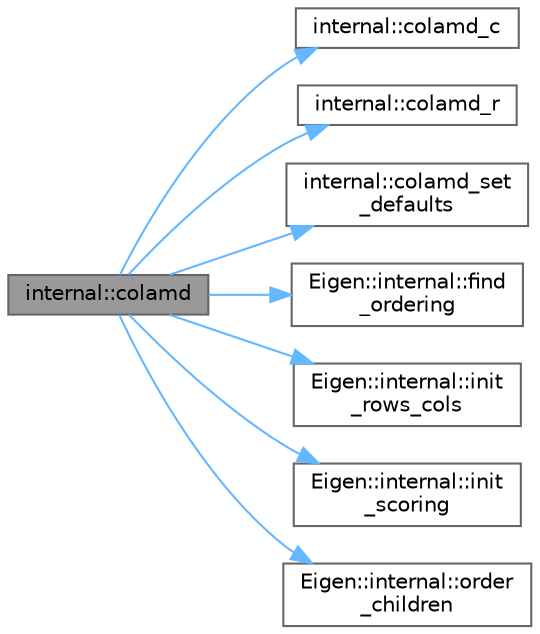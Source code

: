 digraph "internal::colamd"
{
 // LATEX_PDF_SIZE
  bgcolor="transparent";
  edge [fontname=Helvetica,fontsize=10,labelfontname=Helvetica,labelfontsize=10];
  node [fontname=Helvetica,fontsize=10,shape=box,height=0.2,width=0.4];
  rankdir="LR";
  Node1 [id="Node000001",label="internal::colamd",height=0.2,width=0.4,color="gray40", fillcolor="grey60", style="filled", fontcolor="black",tooltip="Computes a column ordering using the column approximate minimum degree ordering"];
  Node1 -> Node2 [id="edge1_Node000001_Node000002",color="steelblue1",style="solid",tooltip=" "];
  Node2 [id="Node000002",label="internal::colamd_c",height=0.2,width=0.4,color="grey40", fillcolor="white", style="filled",URL="$namespaceinternal.html#a9334b3273c8d552d9dce545771271df6",tooltip=" "];
  Node1 -> Node3 [id="edge2_Node000001_Node000003",color="steelblue1",style="solid",tooltip=" "];
  Node3 [id="Node000003",label="internal::colamd_r",height=0.2,width=0.4,color="grey40", fillcolor="white", style="filled",URL="$namespaceinternal.html#a7aaab7bd925c78071c636749a9fe4fa8",tooltip=" "];
  Node1 -> Node4 [id="edge3_Node000001_Node000004",color="steelblue1",style="solid",tooltip=" "];
  Node4 [id="Node000004",label="internal::colamd_set\l_defaults",height=0.2,width=0.4,color="grey40", fillcolor="white", style="filled",URL="$namespaceinternal.html#a6d9574787e092c67da4ae289574f4087",tooltip="set default parameters The use of this routine is optional."];
  Node1 -> Node5 [id="edge4_Node000001_Node000005",color="steelblue1",style="solid",tooltip=" "];
  Node5 [id="Node000005",label="Eigen::internal::find\l_ordering",height=0.2,width=0.4,color="grey40", fillcolor="white", style="filled",URL="$namespace_eigen_1_1internal.html#a9ef482f261d353db06b159ee9376b95f",tooltip=" "];
  Node1 -> Node6 [id="edge5_Node000001_Node000006",color="steelblue1",style="solid",tooltip=" "];
  Node6 [id="Node000006",label="Eigen::internal::init\l_rows_cols",height=0.2,width=0.4,color="grey40", fillcolor="white", style="filled",URL="$namespace_eigen_1_1internal.html#aef725cb957ec9d4bc2d75e82e1b9088b",tooltip=" "];
  Node1 -> Node7 [id="edge6_Node000001_Node000007",color="steelblue1",style="solid",tooltip=" "];
  Node7 [id="Node000007",label="Eigen::internal::init\l_scoring",height=0.2,width=0.4,color="grey40", fillcolor="white", style="filled",URL="$namespace_eigen_1_1internal.html#af41beb4d1e7b2b0d8b77a8113f6815c4",tooltip=" "];
  Node1 -> Node8 [id="edge7_Node000001_Node000008",color="steelblue1",style="solid",tooltip=" "];
  Node8 [id="Node000008",label="Eigen::internal::order\l_children",height=0.2,width=0.4,color="grey40", fillcolor="white", style="filled",URL="$namespace_eigen_1_1internal.html#a46f54f4aa169e7c54b6f40e3c4b33d1e",tooltip=" "];
}
